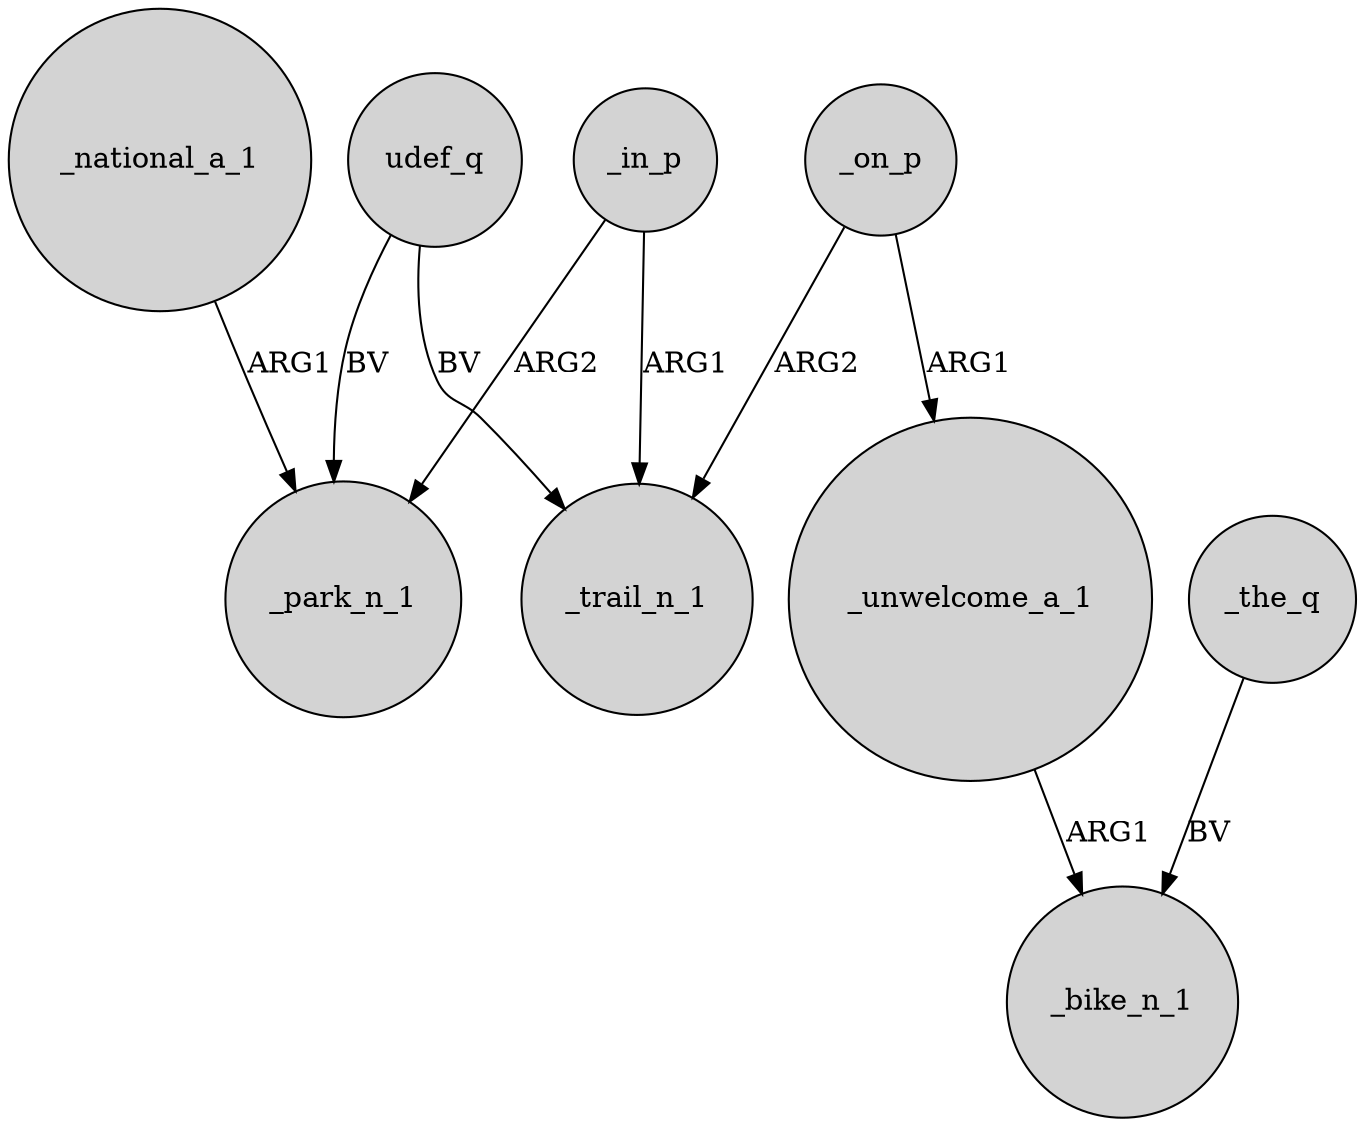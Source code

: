 digraph {
	node [shape=circle style=filled]
	_in_p -> _trail_n_1 [label=ARG1]
	udef_q -> _park_n_1 [label=BV]
	_national_a_1 -> _park_n_1 [label=ARG1]
	_in_p -> _park_n_1 [label=ARG2]
	_the_q -> _bike_n_1 [label=BV]
	_on_p -> _trail_n_1 [label=ARG2]
	_unwelcome_a_1 -> _bike_n_1 [label=ARG1]
	udef_q -> _trail_n_1 [label=BV]
	_on_p -> _unwelcome_a_1 [label=ARG1]
}
